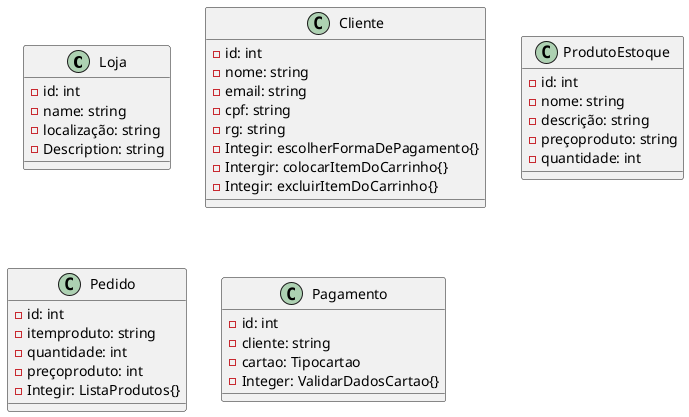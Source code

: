 @startuml AtividadeDgLoja

class Loja {
    - id: int
    - name: string
    - localização: string
    - Description: string 

}

class Cliente {
    - id: int
    - nome: string
    - email: string
    - cpf: string 
    - rg: string 
    - Integir: escolherFormaDePagamento{}
    - Intergir: colocarItemDoCarrinho{}
    - Integir: excluirItemDoCarrinho{}

}

class ProdutoEstoque {
    - id: int 
    - nome: string
    - descrição: string
    - preçoproduto: string
    - quantidade: int

}

class Pedido {
    - id: int
    - itemproduto: string
    - quantidade: int
    - preçoproduto: int
    - Integir: ListaProdutos{}

}

class Pagamento {
    - id: int
    - cliente: string
    - cartao: Tipocartao
    - Integer: ValidarDadosCartao{}

}

@enduml

